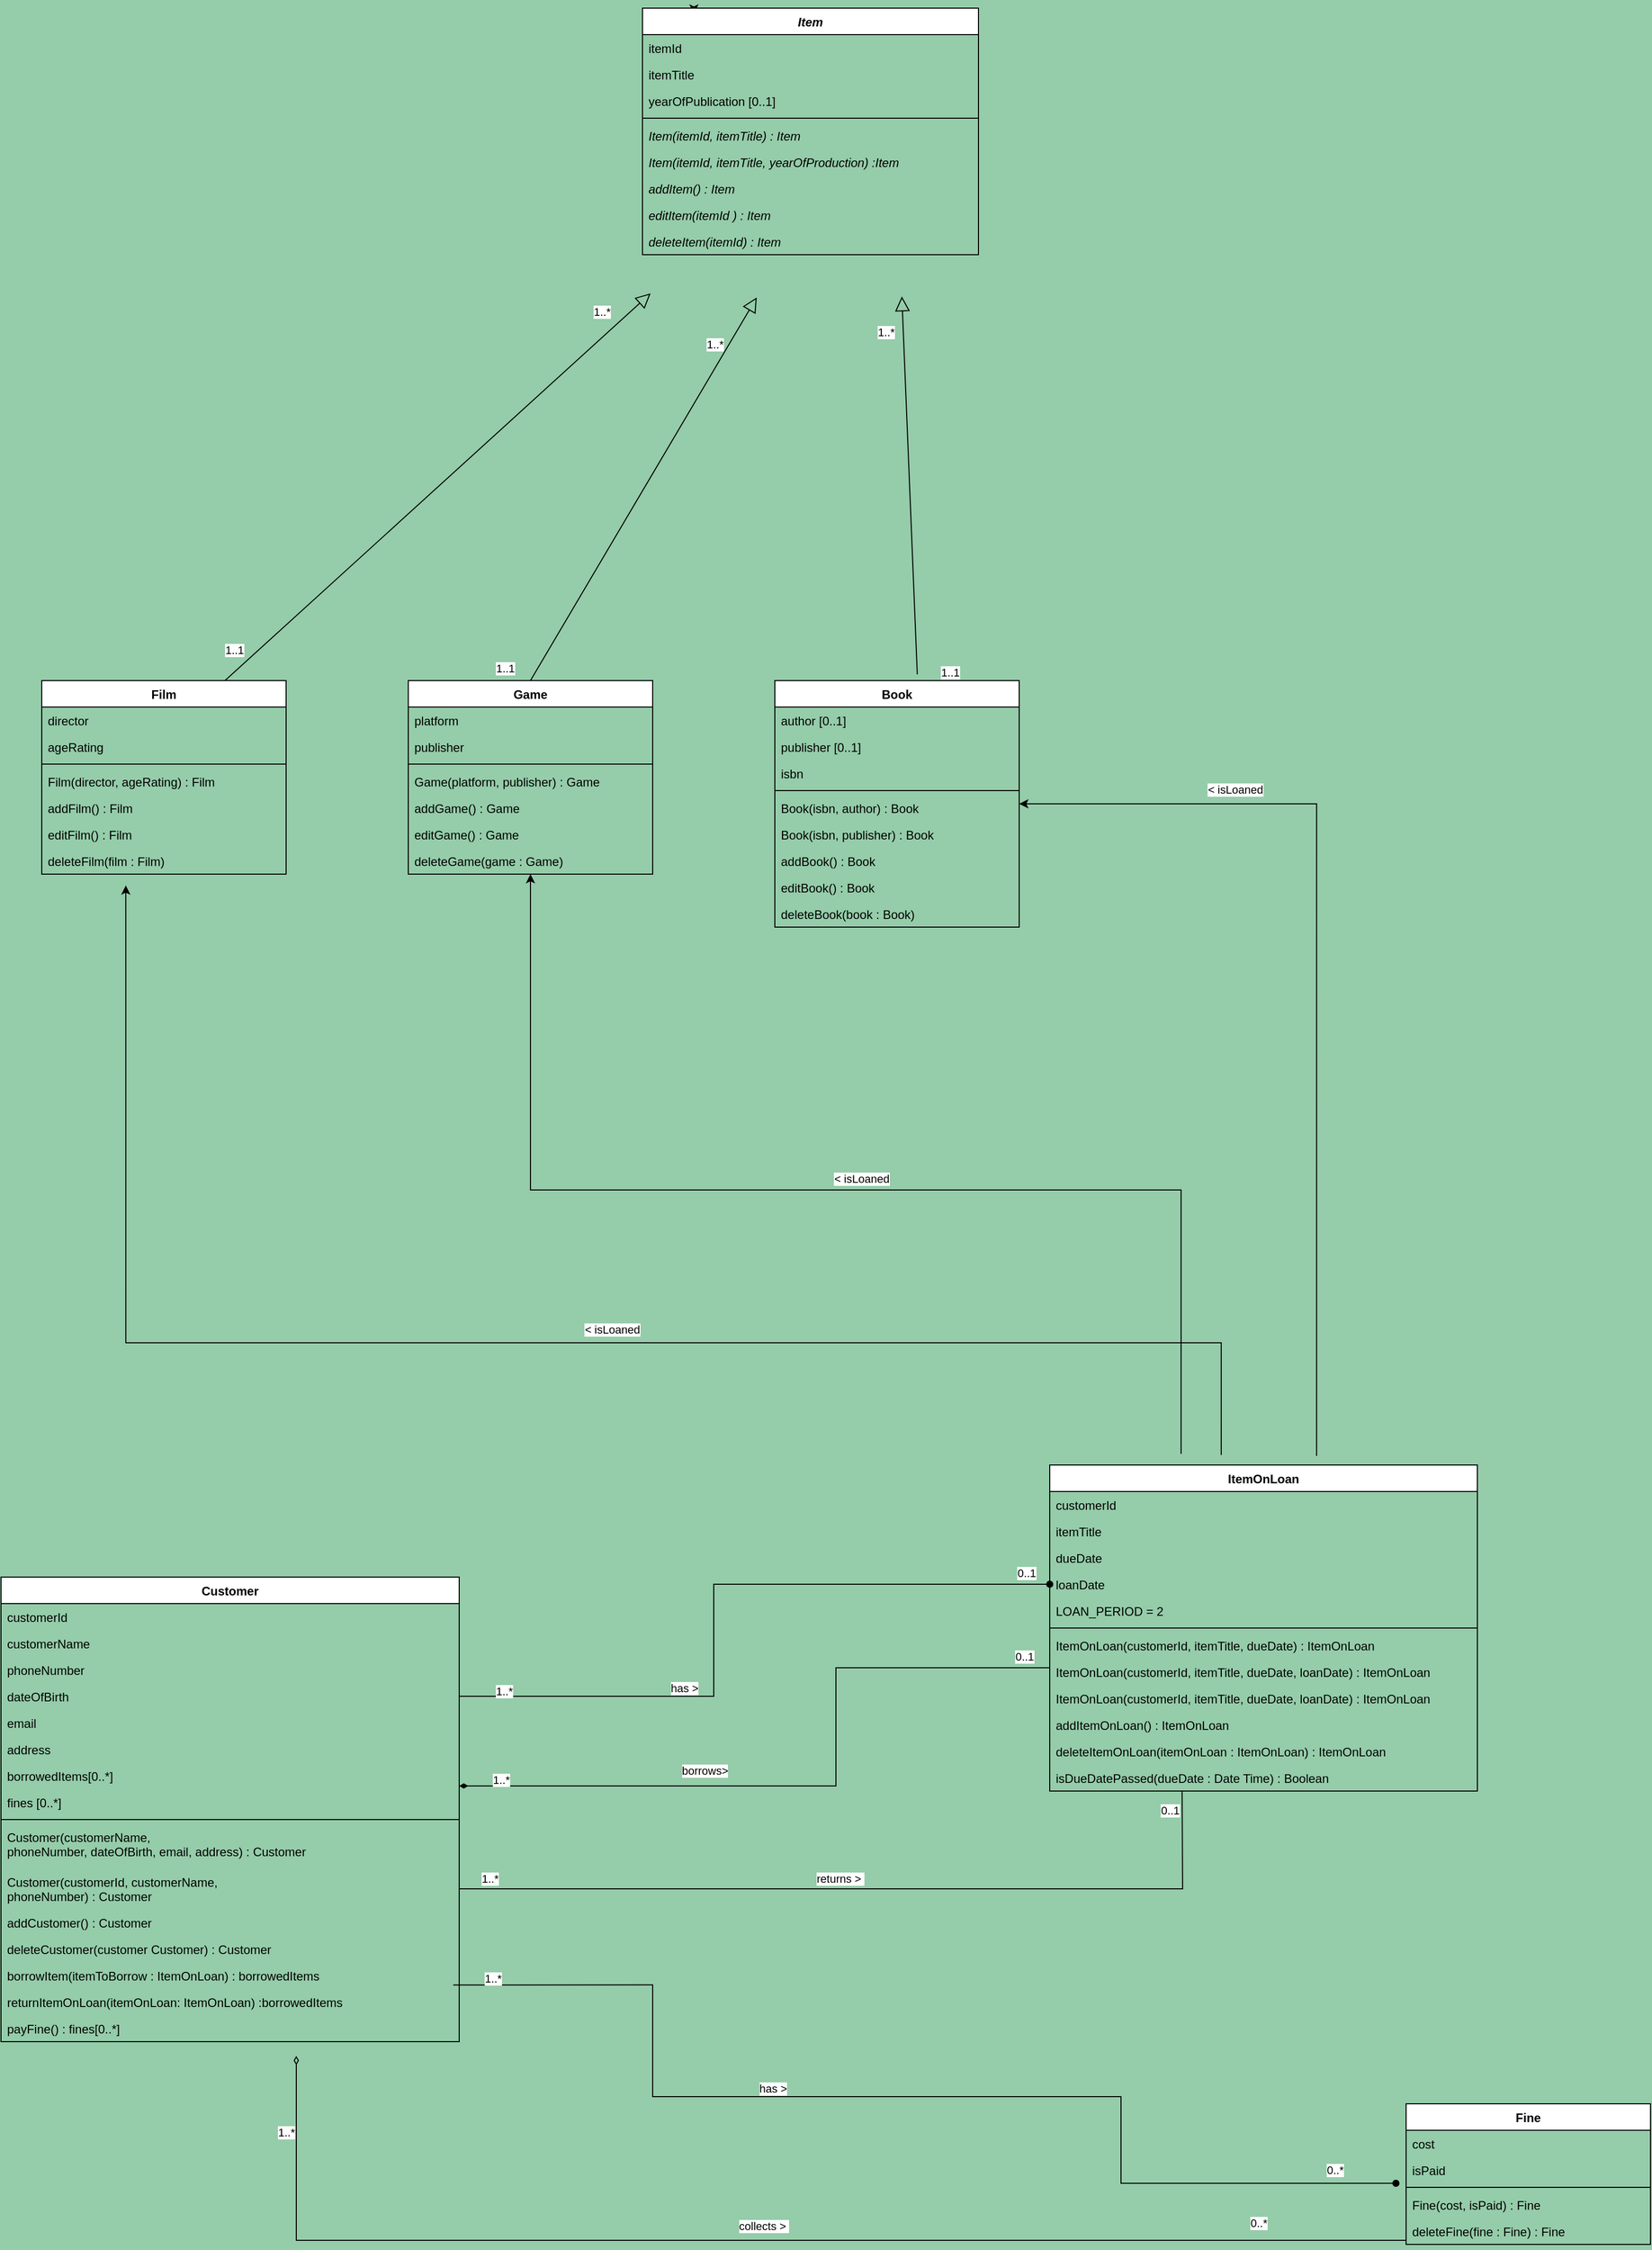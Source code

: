 <mxfile version="13.8.0" type="github">
  <diagram id="C5RBs43oDa-KdzZeNtuy" name="Page-1">
    <mxGraphModel dx="3707" dy="4831" grid="1" gridSize="10" guides="1" tooltips="1" connect="1" arrows="1" fold="1" page="1" pageScale="1" pageWidth="1169" pageHeight="827" background="#95CCA9" math="0" shadow="0">
      <root>
        <mxCell id="WIyWlLk6GJQsqaUBKTNV-0" />
        <mxCell id="WIyWlLk6GJQsqaUBKTNV-1" parent="WIyWlLk6GJQsqaUBKTNV-0" />
        <mxCell id="OOa8Zx6JFRRjNTfHdb-P-46" style="edgeStyle=orthogonalEdgeStyle;rounded=0;orthogonalLoop=1;jettySize=auto;html=1;exitX=0.25;exitY=0;exitDx=0;exitDy=0;entryX=0.153;entryY=0.022;entryDx=0;entryDy=0;entryPerimeter=0;" parent="WIyWlLk6GJQsqaUBKTNV-1" source="OOa8Zx6JFRRjNTfHdb-P-38" target="OOa8Zx6JFRRjNTfHdb-P-38" edge="1">
          <mxGeometry relative="1" as="geometry" />
        </mxCell>
        <mxCell id="OOa8Zx6JFRRjNTfHdb-P-123" style="edgeStyle=orthogonalEdgeStyle;rounded=0;orthogonalLoop=1;jettySize=auto;html=1;startArrow=none;startFill=0;endArrow=diamondThin;endFill=1;" parent="WIyWlLk6GJQsqaUBKTNV-1" source="OOa8Zx6JFRRjNTfHdb-P-61" edge="1">
          <mxGeometry relative="1" as="geometry">
            <Array as="points">
              <mxPoint x="-180" y="-1191" />
              <mxPoint x="-180" y="-1075" />
            </Array>
            <mxPoint x="-550" y="-1075" as="targetPoint" />
          </mxGeometry>
        </mxCell>
        <mxCell id="OOa8Zx6JFRRjNTfHdb-P-129" value="1..*" style="edgeLabel;html=1;align=center;verticalAlign=middle;resizable=0;points=[];" parent="OOa8Zx6JFRRjNTfHdb-P-123" vertex="1" connectable="0">
          <mxGeometry x="0.882" y="-6" relative="1" as="geometry">
            <mxPoint as="offset" />
          </mxGeometry>
        </mxCell>
        <mxCell id="S5NBLpRcLbp1XvmpKD1v-24" value="borrows&amp;gt;" style="edgeLabel;html=1;align=center;verticalAlign=middle;resizable=0;points=[];" parent="OOa8Zx6JFRRjNTfHdb-P-123" vertex="1" connectable="0">
          <mxGeometry x="0.252" y="-15" relative="1" as="geometry">
            <mxPoint x="-20" as="offset" />
          </mxGeometry>
        </mxCell>
        <mxCell id="reEjAdABZrWmajp2sIy9-5" value="0..1" style="edgeLabel;html=1;align=center;verticalAlign=middle;resizable=0;points=[];" parent="OOa8Zx6JFRRjNTfHdb-P-123" vertex="1" connectable="0">
          <mxGeometry x="-0.931" y="-11" relative="1" as="geometry">
            <mxPoint x="-1" as="offset" />
          </mxGeometry>
        </mxCell>
        <mxCell id="OOa8Zx6JFRRjNTfHdb-P-124" style="edgeStyle=orthogonalEdgeStyle;rounded=0;orthogonalLoop=1;jettySize=auto;html=1;startArrow=none;startFill=0;endArrow=diamondThin;endFill=0;exitX=0;exitY=0.5;exitDx=0;exitDy=0;" parent="WIyWlLk6GJQsqaUBKTNV-1" edge="1" source="OOa8Zx6JFRRjNTfHdb-P-162">
          <mxGeometry relative="1" as="geometry">
            <Array as="points">
              <mxPoint x="380" y="-629" />
              <mxPoint x="-710" y="-629" />
            </Array>
            <mxPoint x="380" y="-586.0" as="sourcePoint" />
            <mxPoint x="-710" y="-810" as="targetPoint" />
          </mxGeometry>
        </mxCell>
        <mxCell id="OOa8Zx6JFRRjNTfHdb-P-125" value="0..*" style="edgeLabel;html=1;align=center;verticalAlign=middle;resizable=0;points=[];" parent="OOa8Zx6JFRRjNTfHdb-P-124" vertex="1" connectable="0">
          <mxGeometry x="-0.194" y="-117" relative="1" as="geometry">
            <mxPoint x="361.67" y="100" as="offset" />
          </mxGeometry>
        </mxCell>
        <mxCell id="OOa8Zx6JFRRjNTfHdb-P-130" value="1..*" style="edgeLabel;html=1;align=center;verticalAlign=middle;resizable=0;points=[];" parent="OOa8Zx6JFRRjNTfHdb-P-124" vertex="1" connectable="0">
          <mxGeometry x="0.868" y="-5" relative="1" as="geometry">
            <mxPoint x="-15" y="-10.14" as="offset" />
          </mxGeometry>
        </mxCell>
        <mxCell id="3IWa1ClItNDrsiEhTsQV-49" value="collects &amp;gt;&amp;nbsp;" style="edgeLabel;html=1;align=center;verticalAlign=middle;resizable=0;points=[];" parent="OOa8Zx6JFRRjNTfHdb-P-124" vertex="1" connectable="0">
          <mxGeometry x="0.045" y="-9" relative="1" as="geometry">
            <mxPoint x="28.57" y="-5" as="offset" />
          </mxGeometry>
        </mxCell>
        <mxCell id="OOa8Zx6JFRRjNTfHdb-P-164" style="edgeStyle=orthogonalEdgeStyle;rounded=0;orthogonalLoop=1;jettySize=auto;html=1;startArrow=oval;startFill=1;endArrow=none;endFill=0;" parent="WIyWlLk6GJQsqaUBKTNV-1" source="OOa8Zx6JFRRjNTfHdb-P-32" edge="1">
          <mxGeometry relative="1" as="geometry">
            <mxPoint x="-550" y="-1163" as="targetPoint" />
            <Array as="points">
              <mxPoint x="-300" y="-1273" />
              <mxPoint x="-300" y="-1163" />
            </Array>
          </mxGeometry>
        </mxCell>
        <mxCell id="OOa8Zx6JFRRjNTfHdb-P-169" value="1..*" style="edgeLabel;html=1;align=center;verticalAlign=middle;resizable=0;points=[];" parent="OOa8Zx6JFRRjNTfHdb-P-164" vertex="1" connectable="0">
          <mxGeometry x="0.869" y="-5" relative="1" as="geometry">
            <mxPoint x="-1" as="offset" />
          </mxGeometry>
        </mxCell>
        <mxCell id="3IWa1ClItNDrsiEhTsQV-50" value="has &amp;gt;" style="edgeLabel;html=1;align=center;verticalAlign=middle;resizable=0;points=[];" parent="OOa8Zx6JFRRjNTfHdb-P-164" vertex="1" connectable="0">
          <mxGeometry x="0.36" y="-8" relative="1" as="geometry">
            <mxPoint as="offset" />
          </mxGeometry>
        </mxCell>
        <mxCell id="reEjAdABZrWmajp2sIy9-6" value="0..1" style="edgeLabel;html=1;align=center;verticalAlign=middle;resizable=0;points=[];" parent="OOa8Zx6JFRRjNTfHdb-P-164" vertex="1" connectable="0">
          <mxGeometry x="-0.935" y="-11" relative="1" as="geometry">
            <mxPoint x="-1" as="offset" />
          </mxGeometry>
        </mxCell>
        <mxCell id="OOa8Zx6JFRRjNTfHdb-P-166" style="edgeStyle=orthogonalEdgeStyle;rounded=0;orthogonalLoop=1;jettySize=auto;html=1;startArrow=oval;startFill=1;endArrow=none;endFill=0;entryX=0.987;entryY=-0.141;entryDx=0;entryDy=0;entryPerimeter=0;" parent="WIyWlLk6GJQsqaUBKTNV-1" target="OOa8Zx6JFRRjNTfHdb-P-174" edge="1">
          <mxGeometry relative="1" as="geometry">
            <mxPoint x="-550" y="-820" as="targetPoint" />
            <Array as="points">
              <mxPoint x="100" y="-685" />
              <mxPoint x="100" y="-770" />
              <mxPoint x="-360" y="-770" />
              <mxPoint x="-360" y="-880" />
            </Array>
            <mxPoint x="370" y="-685" as="sourcePoint" />
          </mxGeometry>
        </mxCell>
        <mxCell id="OOa8Zx6JFRRjNTfHdb-P-167" value="0..*" style="edgeLabel;html=1;align=center;verticalAlign=middle;resizable=0;points=[];" parent="OOa8Zx6JFRRjNTfHdb-P-166" vertex="1" connectable="0">
          <mxGeometry x="-0.742" y="-3" relative="1" as="geometry">
            <mxPoint x="84.29" y="-10" as="offset" />
          </mxGeometry>
        </mxCell>
        <mxCell id="OOa8Zx6JFRRjNTfHdb-P-168" value="1..*" style="edgeLabel;html=1;align=center;verticalAlign=middle;resizable=0;points=[];" parent="OOa8Zx6JFRRjNTfHdb-P-166" vertex="1" connectable="0">
          <mxGeometry x="0.93" y="-7" relative="1" as="geometry">
            <mxPoint as="offset" />
          </mxGeometry>
        </mxCell>
        <mxCell id="3IWa1ClItNDrsiEhTsQV-48" value="has &amp;gt;" style="edgeLabel;html=1;align=center;verticalAlign=middle;resizable=0;points=[];" parent="OOa8Zx6JFRRjNTfHdb-P-166" vertex="1" connectable="0">
          <mxGeometry x="0.247" y="-8" relative="1" as="geometry">
            <mxPoint x="1" as="offset" />
          </mxGeometry>
        </mxCell>
        <mxCell id="S5NBLpRcLbp1XvmpKD1v-16" style="edgeStyle=orthogonalEdgeStyle;rounded=0;orthogonalLoop=1;jettySize=auto;html=1;entryX=0.624;entryY=-0.028;entryDx=0;entryDy=0;entryPerimeter=0;startArrow=classic;startFill=1;endArrow=none;endFill=0;" parent="WIyWlLk6GJQsqaUBKTNV-1" source="OOa8Zx6JFRRjNTfHdb-P-48" target="OOa8Zx6JFRRjNTfHdb-P-61" edge="1">
          <mxGeometry relative="1" as="geometry" />
        </mxCell>
        <mxCell id="S5NBLpRcLbp1XvmpKD1v-23" value="&amp;lt; isLoaned" style="edgeLabel;html=1;align=center;verticalAlign=middle;resizable=0;points=[];" parent="S5NBLpRcLbp1XvmpKD1v-16" vertex="1" connectable="0">
          <mxGeometry x="-0.544" y="14" relative="1" as="geometry">
            <mxPoint x="-1" as="offset" />
          </mxGeometry>
        </mxCell>
        <mxCell id="OOa8Zx6JFRRjNTfHdb-P-48" value="Book" style="swimlane;fontStyle=1;align=center;verticalAlign=top;childLayout=stackLayout;horizontal=1;startSize=26;horizontalStack=0;resizeParent=1;resizeParentMax=0;resizeLast=0;collapsible=1;marginBottom=0;" parent="WIyWlLk6GJQsqaUBKTNV-1" vertex="1">
          <mxGeometry x="-240" y="-2160" width="240" height="242" as="geometry" />
        </mxCell>
        <mxCell id="OOa8Zx6JFRRjNTfHdb-P-8" value="author [0..1]" style="text;strokeColor=none;fillColor=none;align=left;verticalAlign=top;spacingLeft=4;spacingRight=4;overflow=hidden;rotatable=0;points=[[0,0.5],[1,0.5]];portConstraint=eastwest;" parent="OOa8Zx6JFRRjNTfHdb-P-48" vertex="1">
          <mxGeometry y="26" width="240" height="26" as="geometry" />
        </mxCell>
        <mxCell id="OOa8Zx6JFRRjNTfHdb-P-10" value="publisher [0..1]" style="text;strokeColor=none;fillColor=none;align=left;verticalAlign=top;spacingLeft=4;spacingRight=4;overflow=hidden;rotatable=0;points=[[0,0.5],[1,0.5]];portConstraint=eastwest;" parent="OOa8Zx6JFRRjNTfHdb-P-48" vertex="1">
          <mxGeometry y="52" width="240" height="26" as="geometry" />
        </mxCell>
        <mxCell id="OOa8Zx6JFRRjNTfHdb-P-9" value="isbn" style="text;strokeColor=none;fillColor=none;align=left;verticalAlign=top;spacingLeft=4;spacingRight=4;overflow=hidden;rotatable=0;points=[[0,0.5],[1,0.5]];portConstraint=eastwest;" parent="OOa8Zx6JFRRjNTfHdb-P-48" vertex="1">
          <mxGeometry y="78" width="240" height="26" as="geometry" />
        </mxCell>
        <mxCell id="OOa8Zx6JFRRjNTfHdb-P-50" value="" style="line;strokeWidth=1;fillColor=none;align=left;verticalAlign=middle;spacingTop=-1;spacingLeft=3;spacingRight=3;rotatable=0;labelPosition=right;points=[];portConstraint=eastwest;" parent="OOa8Zx6JFRRjNTfHdb-P-48" vertex="1">
          <mxGeometry y="104" width="240" height="8" as="geometry" />
        </mxCell>
        <mxCell id="OOa8Zx6JFRRjNTfHdb-P-150" value="Book(isbn, author) : Book" style="text;strokeColor=none;fillColor=none;align=left;verticalAlign=top;spacingLeft=4;spacingRight=4;overflow=hidden;rotatable=0;points=[[0,0.5],[1,0.5]];portConstraint=eastwest;" parent="OOa8Zx6JFRRjNTfHdb-P-48" vertex="1">
          <mxGeometry y="112" width="240" height="26" as="geometry" />
        </mxCell>
        <mxCell id="OOa8Zx6JFRRjNTfHdb-P-151" value="Book(isbn, publisher) : Book" style="text;strokeColor=none;fillColor=none;align=left;verticalAlign=top;spacingLeft=4;spacingRight=4;overflow=hidden;rotatable=0;points=[[0,0.5],[1,0.5]];portConstraint=eastwest;" parent="OOa8Zx6JFRRjNTfHdb-P-48" vertex="1">
          <mxGeometry y="138" width="240" height="26" as="geometry" />
        </mxCell>
        <mxCell id="t2H_Y5Kgu8AQuPbzP4-B-9" value="addBook() : Book" style="text;strokeColor=none;fillColor=none;align=left;verticalAlign=top;spacingLeft=4;spacingRight=4;overflow=hidden;rotatable=0;points=[[0,0.5],[1,0.5]];portConstraint=eastwest;" parent="OOa8Zx6JFRRjNTfHdb-P-48" vertex="1">
          <mxGeometry y="164" width="240" height="26" as="geometry" />
        </mxCell>
        <mxCell id="t2H_Y5Kgu8AQuPbzP4-B-6" value="editBook() : Book" style="text;strokeColor=none;fillColor=none;align=left;verticalAlign=top;spacingLeft=4;spacingRight=4;overflow=hidden;rotatable=0;points=[[0,0.5],[1,0.5]];portConstraint=eastwest;" parent="OOa8Zx6JFRRjNTfHdb-P-48" vertex="1">
          <mxGeometry y="190" width="240" height="26" as="geometry" />
        </mxCell>
        <mxCell id="t2H_Y5Kgu8AQuPbzP4-B-8" value="deleteBook(book : Book)" style="text;strokeColor=none;fillColor=none;align=left;verticalAlign=top;spacingLeft=4;spacingRight=4;overflow=hidden;rotatable=0;points=[[0,0.5],[1,0.5]];portConstraint=eastwest;" parent="OOa8Zx6JFRRjNTfHdb-P-48" vertex="1">
          <mxGeometry y="216" width="240" height="26" as="geometry" />
        </mxCell>
        <mxCell id="S5NBLpRcLbp1XvmpKD1v-15" style="edgeStyle=orthogonalEdgeStyle;rounded=0;orthogonalLoop=1;jettySize=auto;html=1;startArrow=classic;startFill=1;endArrow=none;endFill=0;" parent="WIyWlLk6GJQsqaUBKTNV-1" source="OOa8Zx6JFRRjNTfHdb-P-53" edge="1">
          <mxGeometry relative="1" as="geometry">
            <mxPoint x="159" y="-1401" as="targetPoint" />
            <Array as="points">
              <mxPoint x="-480" y="-1660" />
              <mxPoint x="159" y="-1660" />
            </Array>
          </mxGeometry>
        </mxCell>
        <mxCell id="S5NBLpRcLbp1XvmpKD1v-22" value="&amp;lt; isLoaned" style="edgeLabel;html=1;align=center;verticalAlign=middle;resizable=0;points=[];" parent="S5NBLpRcLbp1XvmpKD1v-15" vertex="1" connectable="0">
          <mxGeometry x="0.053" y="11" relative="1" as="geometry">
            <mxPoint x="-1" as="offset" />
          </mxGeometry>
        </mxCell>
        <mxCell id="OOa8Zx6JFRRjNTfHdb-P-53" value="Game" style="swimlane;fontStyle=1;align=center;verticalAlign=top;childLayout=stackLayout;horizontal=1;startSize=26;horizontalStack=0;resizeParent=1;resizeParentMax=0;resizeLast=0;collapsible=1;marginBottom=0;" parent="WIyWlLk6GJQsqaUBKTNV-1" vertex="1">
          <mxGeometry x="-600" y="-2160" width="240" height="190" as="geometry" />
        </mxCell>
        <mxCell id="OOa8Zx6JFRRjNTfHdb-P-12" value="platform" style="text;strokeColor=none;fillColor=none;align=left;verticalAlign=top;spacingLeft=4;spacingRight=4;overflow=hidden;rotatable=0;points=[[0,0.5],[1,0.5]];portConstraint=eastwest;" parent="OOa8Zx6JFRRjNTfHdb-P-53" vertex="1">
          <mxGeometry y="26" width="240" height="26" as="geometry" />
        </mxCell>
        <mxCell id="OOa8Zx6JFRRjNTfHdb-P-13" value="publisher" style="text;strokeColor=none;fillColor=none;align=left;verticalAlign=top;spacingLeft=4;spacingRight=4;overflow=hidden;rotatable=0;points=[[0,0.5],[1,0.5]];portConstraint=eastwest;" parent="OOa8Zx6JFRRjNTfHdb-P-53" vertex="1">
          <mxGeometry y="52" width="240" height="26" as="geometry" />
        </mxCell>
        <mxCell id="OOa8Zx6JFRRjNTfHdb-P-55" value="" style="line;strokeWidth=1;fillColor=none;align=left;verticalAlign=middle;spacingTop=-1;spacingLeft=3;spacingRight=3;rotatable=0;labelPosition=right;points=[];portConstraint=eastwest;" parent="OOa8Zx6JFRRjNTfHdb-P-53" vertex="1">
          <mxGeometry y="78" width="240" height="8" as="geometry" />
        </mxCell>
        <mxCell id="OOa8Zx6JFRRjNTfHdb-P-152" value="Game(platform, publisher) : Game" style="text;strokeColor=none;fillColor=none;align=left;verticalAlign=top;spacingLeft=4;spacingRight=4;overflow=hidden;rotatable=0;points=[[0,0.5],[1,0.5]];portConstraint=eastwest;" parent="OOa8Zx6JFRRjNTfHdb-P-53" vertex="1">
          <mxGeometry y="86" width="240" height="26" as="geometry" />
        </mxCell>
        <mxCell id="t2H_Y5Kgu8AQuPbzP4-B-12" value="addGame() : Game" style="text;strokeColor=none;fillColor=none;align=left;verticalAlign=top;spacingLeft=4;spacingRight=4;overflow=hidden;rotatable=0;points=[[0,0.5],[1,0.5]];portConstraint=eastwest;" parent="OOa8Zx6JFRRjNTfHdb-P-53" vertex="1">
          <mxGeometry y="112" width="240" height="26" as="geometry" />
        </mxCell>
        <mxCell id="t2H_Y5Kgu8AQuPbzP4-B-11" value="editGame() : Game" style="text;strokeColor=none;fillColor=none;align=left;verticalAlign=top;spacingLeft=4;spacingRight=4;overflow=hidden;rotatable=0;points=[[0,0.5],[1,0.5]];portConstraint=eastwest;" parent="OOa8Zx6JFRRjNTfHdb-P-53" vertex="1">
          <mxGeometry y="138" width="240" height="26" as="geometry" />
        </mxCell>
        <mxCell id="3IWa1ClItNDrsiEhTsQV-0" value="deleteGame(game : Game)" style="text;strokeColor=none;fillColor=none;align=left;verticalAlign=top;spacingLeft=4;spacingRight=4;overflow=hidden;rotatable=0;points=[[0,0.5],[1,0.5]];portConstraint=eastwest;" parent="OOa8Zx6JFRRjNTfHdb-P-53" vertex="1">
          <mxGeometry y="164" width="240" height="26" as="geometry" />
        </mxCell>
        <mxCell id="OOa8Zx6JFRRjNTfHdb-P-57" value="Film" style="swimlane;fontStyle=1;align=center;verticalAlign=top;childLayout=stackLayout;horizontal=1;startSize=26;horizontalStack=0;resizeParent=1;resizeParentMax=0;resizeLast=0;collapsible=1;marginBottom=0;" parent="WIyWlLk6GJQsqaUBKTNV-1" vertex="1">
          <mxGeometry x="-960" y="-2160" width="240" height="190" as="geometry" />
        </mxCell>
        <mxCell id="OOa8Zx6JFRRjNTfHdb-P-17" value="director" style="text;strokeColor=none;fillColor=none;align=left;verticalAlign=top;spacingLeft=4;spacingRight=4;overflow=hidden;rotatable=0;points=[[0,0.5],[1,0.5]];portConstraint=eastwest;" parent="OOa8Zx6JFRRjNTfHdb-P-57" vertex="1">
          <mxGeometry y="26" width="240" height="26" as="geometry" />
        </mxCell>
        <mxCell id="OOa8Zx6JFRRjNTfHdb-P-16" value="ageRating" style="text;strokeColor=none;fillColor=none;align=left;verticalAlign=top;spacingLeft=4;spacingRight=4;overflow=hidden;rotatable=0;points=[[0,0.5],[1,0.5]];portConstraint=eastwest;" parent="OOa8Zx6JFRRjNTfHdb-P-57" vertex="1">
          <mxGeometry y="52" width="240" height="26" as="geometry" />
        </mxCell>
        <mxCell id="OOa8Zx6JFRRjNTfHdb-P-59" value="" style="line;strokeWidth=1;fillColor=none;align=left;verticalAlign=middle;spacingTop=-1;spacingLeft=3;spacingRight=3;rotatable=0;labelPosition=right;points=[];portConstraint=eastwest;" parent="OOa8Zx6JFRRjNTfHdb-P-57" vertex="1">
          <mxGeometry y="78" width="240" height="8" as="geometry" />
        </mxCell>
        <mxCell id="OOa8Zx6JFRRjNTfHdb-P-153" value="Film(director, ageRating) : Film" style="text;strokeColor=none;fillColor=none;align=left;verticalAlign=top;spacingLeft=4;spacingRight=4;overflow=hidden;rotatable=0;points=[[0,0.5],[1,0.5]];portConstraint=eastwest;" parent="OOa8Zx6JFRRjNTfHdb-P-57" vertex="1">
          <mxGeometry y="86" width="240" height="26" as="geometry" />
        </mxCell>
        <mxCell id="t2H_Y5Kgu8AQuPbzP4-B-14" value="addFilm() : Film" style="text;strokeColor=none;fillColor=none;align=left;verticalAlign=top;spacingLeft=4;spacingRight=4;overflow=hidden;rotatable=0;points=[[0,0.5],[1,0.5]];portConstraint=eastwest;" parent="OOa8Zx6JFRRjNTfHdb-P-57" vertex="1">
          <mxGeometry y="112" width="240" height="26" as="geometry" />
        </mxCell>
        <mxCell id="t2H_Y5Kgu8AQuPbzP4-B-13" value="editFilm() : Film" style="text;strokeColor=none;fillColor=none;align=left;verticalAlign=top;spacingLeft=4;spacingRight=4;overflow=hidden;rotatable=0;points=[[0,0.5],[1,0.5]];portConstraint=eastwest;" parent="OOa8Zx6JFRRjNTfHdb-P-57" vertex="1">
          <mxGeometry y="138" width="240" height="26" as="geometry" />
        </mxCell>
        <mxCell id="t2H_Y5Kgu8AQuPbzP4-B-10" value="deleteFilm(film : Film)" style="text;strokeColor=none;fillColor=none;align=left;verticalAlign=top;spacingLeft=4;spacingRight=4;overflow=hidden;rotatable=0;points=[[0,0.5],[1,0.5]];portConstraint=eastwest;" parent="OOa8Zx6JFRRjNTfHdb-P-57" vertex="1">
          <mxGeometry y="164" width="240" height="26" as="geometry" />
        </mxCell>
        <mxCell id="3IWa1ClItNDrsiEhTsQV-11" value="1..1" style="edgeLabel;html=1;align=center;verticalAlign=middle;resizable=0;points=[];" parent="WIyWlLk6GJQsqaUBKTNV-1" vertex="1" connectable="0">
          <mxGeometry x="-844" y="-2166.667" as="geometry">
            <mxPoint x="339" y="-6" as="offset" />
          </mxGeometry>
        </mxCell>
        <mxCell id="3IWa1ClItNDrsiEhTsQV-12" value="1..1" style="edgeLabel;html=1;align=center;verticalAlign=middle;resizable=0;points=[];" parent="WIyWlLk6GJQsqaUBKTNV-1" vertex="1" connectable="0">
          <mxGeometry x="-834" y="-2156.667" as="geometry">
            <mxPoint x="766" y="-12" as="offset" />
          </mxGeometry>
        </mxCell>
        <mxCell id="OOa8Zx6JFRRjNTfHdb-P-38" value="Item" style="swimlane;fontStyle=3;align=center;verticalAlign=top;childLayout=stackLayout;horizontal=1;startSize=26;horizontalStack=0;resizeParent=1;resizeParentMax=0;resizeLast=0;collapsible=1;marginBottom=0;" parent="WIyWlLk6GJQsqaUBKTNV-1" vertex="1">
          <mxGeometry x="-370" y="-2820" width="330" height="242" as="geometry" />
        </mxCell>
        <mxCell id="OOa8Zx6JFRRjNTfHdb-P-47" value="itemId" style="text;strokeColor=none;fillColor=none;align=left;verticalAlign=top;spacingLeft=4;spacingRight=4;overflow=hidden;rotatable=0;points=[[0,0.5],[1,0.5]];portConstraint=eastwest;" parent="OOa8Zx6JFRRjNTfHdb-P-38" vertex="1">
          <mxGeometry y="26" width="330" height="26" as="geometry" />
        </mxCell>
        <mxCell id="OOa8Zx6JFRRjNTfHdb-P-5" value="itemTitle" style="text;strokeColor=none;fillColor=none;align=left;verticalAlign=top;spacingLeft=4;spacingRight=4;overflow=hidden;rotatable=0;points=[[0,0.5],[1,0.5]];portConstraint=eastwest;" parent="OOa8Zx6JFRRjNTfHdb-P-38" vertex="1">
          <mxGeometry y="52" width="330" height="26" as="geometry" />
        </mxCell>
        <mxCell id="OOa8Zx6JFRRjNTfHdb-P-6" value="yearOfPublication [0..1]" style="text;strokeColor=none;fillColor=none;align=left;verticalAlign=top;spacingLeft=4;spacingRight=4;overflow=hidden;rotatable=0;points=[[0,0.5],[1,0.5]];portConstraint=eastwest;" parent="OOa8Zx6JFRRjNTfHdb-P-38" vertex="1">
          <mxGeometry y="78" width="330" height="26" as="geometry" />
        </mxCell>
        <mxCell id="OOa8Zx6JFRRjNTfHdb-P-40" value="" style="line;strokeWidth=1;fillColor=none;align=left;verticalAlign=middle;spacingTop=-1;spacingLeft=3;spacingRight=3;rotatable=0;labelPosition=right;points=[];portConstraint=eastwest;" parent="OOa8Zx6JFRRjNTfHdb-P-38" vertex="1">
          <mxGeometry y="104" width="330" height="8" as="geometry" />
        </mxCell>
        <mxCell id="OOa8Zx6JFRRjNTfHdb-P-149" value="Item(itemId, itemTitle) : Item" style="text;strokeColor=none;fillColor=none;align=left;verticalAlign=top;spacingLeft=4;spacingRight=4;overflow=hidden;rotatable=0;points=[[0,0.5],[1,0.5]];portConstraint=eastwest;fontStyle=2" parent="OOa8Zx6JFRRjNTfHdb-P-38" vertex="1">
          <mxGeometry y="112" width="330" height="26" as="geometry" />
        </mxCell>
        <mxCell id="3IWa1ClItNDrsiEhTsQV-51" value="Item(itemId, itemTitle, yearOfProduction) :Item" style="text;strokeColor=none;fillColor=none;align=left;verticalAlign=top;spacingLeft=4;spacingRight=4;overflow=hidden;rotatable=0;points=[[0,0.5],[1,0.5]];portConstraint=eastwest;fontStyle=2" parent="OOa8Zx6JFRRjNTfHdb-P-38" vertex="1">
          <mxGeometry y="138" width="330" height="26" as="geometry" />
        </mxCell>
        <mxCell id="t2H_Y5Kgu8AQuPbzP4-B-3" value="addItem() : Item" style="text;strokeColor=none;fillColor=none;align=left;verticalAlign=top;spacingLeft=4;spacingRight=4;overflow=hidden;rotatable=0;points=[[0,0.5],[1,0.5]];portConstraint=eastwest;fontStyle=2" parent="OOa8Zx6JFRRjNTfHdb-P-38" vertex="1">
          <mxGeometry y="164" width="330" height="26" as="geometry" />
        </mxCell>
        <mxCell id="t2H_Y5Kgu8AQuPbzP4-B-4" value="editItem(itemId ) : Item" style="text;strokeColor=none;fillColor=none;align=left;verticalAlign=top;spacingLeft=4;spacingRight=4;overflow=hidden;rotatable=0;points=[[0,0.5],[1,0.5]];portConstraint=eastwest;fontStyle=2" parent="OOa8Zx6JFRRjNTfHdb-P-38" vertex="1">
          <mxGeometry y="190" width="330" height="26" as="geometry" />
        </mxCell>
        <mxCell id="OOa8Zx6JFRRjNTfHdb-P-159" value="deleteItem(itemId) : Item" style="text;strokeColor=none;fillColor=none;align=left;verticalAlign=top;spacingLeft=4;spacingRight=4;overflow=hidden;rotatable=0;points=[[0,0.5],[1,0.5]];portConstraint=eastwest;fontStyle=2" parent="OOa8Zx6JFRRjNTfHdb-P-38" vertex="1">
          <mxGeometry y="216" width="330" height="26" as="geometry" />
        </mxCell>
        <mxCell id="3IWa1ClItNDrsiEhTsQV-39" value="" style="endArrow=block;endFill=0;endSize=12;html=1;entryX=0.024;entryY=1.462;entryDx=0;entryDy=0;entryPerimeter=0;" parent="WIyWlLk6GJQsqaUBKTNV-1" edge="1">
          <mxGeometry width="160" relative="1" as="geometry">
            <mxPoint x="-780" y="-2160" as="sourcePoint" />
            <mxPoint x="-362.08" y="-2539.988" as="targetPoint" />
          </mxGeometry>
        </mxCell>
        <mxCell id="3IWa1ClItNDrsiEhTsQV-40" value="1..1" style="edgeLabel;html=1;align=center;verticalAlign=middle;resizable=0;points=[];" parent="3IWa1ClItNDrsiEhTsQV-39" vertex="1" connectable="0">
          <mxGeometry x="-0.909" y="16" relative="1" as="geometry">
            <mxPoint x="1" y="-1" as="offset" />
          </mxGeometry>
        </mxCell>
        <mxCell id="S5NBLpRcLbp1XvmpKD1v-26" value="1..*" style="edgeLabel;html=1;align=center;verticalAlign=middle;resizable=0;points=[];" parent="3IWa1ClItNDrsiEhTsQV-39" vertex="1" connectable="0">
          <mxGeometry x="0.831" y="19" relative="1" as="geometry">
            <mxPoint as="offset" />
          </mxGeometry>
        </mxCell>
        <mxCell id="3IWa1ClItNDrsiEhTsQV-42" value="" style="endArrow=block;endFill=0;endSize=12;html=1;exitX=0.5;exitY=0;exitDx=0;exitDy=0;entryX=0.34;entryY=1.615;entryDx=0;entryDy=0;entryPerimeter=0;" parent="WIyWlLk6GJQsqaUBKTNV-1" source="OOa8Zx6JFRRjNTfHdb-P-53" edge="1">
          <mxGeometry width="160" relative="1" as="geometry">
            <mxPoint x="-260" y="-2130" as="sourcePoint" />
            <mxPoint x="-257.8" y="-2536.01" as="targetPoint" />
          </mxGeometry>
        </mxCell>
        <mxCell id="S5NBLpRcLbp1XvmpKD1v-28" value="1..*" style="edgeLabel;html=1;align=center;verticalAlign=middle;resizable=0;points=[];" parent="3IWa1ClItNDrsiEhTsQV-42" vertex="1" connectable="0">
          <mxGeometry x="0.723" y="12" relative="1" as="geometry">
            <mxPoint as="offset" />
          </mxGeometry>
        </mxCell>
        <mxCell id="3IWa1ClItNDrsiEhTsQV-43" value="" style="endArrow=block;endFill=0;endSize=12;html=1;exitX=0.583;exitY=-0.025;exitDx=0;exitDy=0;exitPerimeter=0;entryX=0.772;entryY=1.577;entryDx=0;entryDy=0;entryPerimeter=0;" parent="WIyWlLk6GJQsqaUBKTNV-1" source="OOa8Zx6JFRRjNTfHdb-P-48" edge="1">
          <mxGeometry width="160" relative="1" as="geometry">
            <mxPoint x="-260" y="-2130" as="sourcePoint" />
            <mxPoint x="-115.24" y="-2536.998" as="targetPoint" />
          </mxGeometry>
        </mxCell>
        <mxCell id="3IWa1ClItNDrsiEhTsQV-44" value="1..*" style="edgeLabel;html=1;align=center;verticalAlign=middle;resizable=0;points=[];" parent="3IWa1ClItNDrsiEhTsQV-43" vertex="1" connectable="0">
          <mxGeometry x="0.818" y="17" relative="1" as="geometry">
            <mxPoint as="offset" />
          </mxGeometry>
        </mxCell>
        <mxCell id="S5NBLpRcLbp1XvmpKD1v-12" style="edgeStyle=orthogonalEdgeStyle;rounded=0;orthogonalLoop=1;jettySize=auto;html=1;startArrow=none;startFill=0;endArrow=classic;endFill=1;exitX=0.401;exitY=-0.031;exitDx=0;exitDy=0;exitPerimeter=0;entryX=0.344;entryY=1.429;entryDx=0;entryDy=0;entryPerimeter=0;" parent="WIyWlLk6GJQsqaUBKTNV-1" source="OOa8Zx6JFRRjNTfHdb-P-61" target="t2H_Y5Kgu8AQuPbzP4-B-10" edge="1">
          <mxGeometry relative="1" as="geometry">
            <mxPoint x="-876" y="-1860" as="targetPoint" />
            <Array as="points">
              <mxPoint x="198" y="-1510" />
              <mxPoint x="-877" y="-1510" />
            </Array>
          </mxGeometry>
        </mxCell>
        <mxCell id="S5NBLpRcLbp1XvmpKD1v-21" value="&amp;lt; isLoaned" style="edgeLabel;html=1;align=center;verticalAlign=middle;resizable=0;points=[];" parent="S5NBLpRcLbp1XvmpKD1v-12" vertex="1" connectable="0">
          <mxGeometry x="-0.133" y="-13" relative="1" as="geometry">
            <mxPoint as="offset" />
          </mxGeometry>
        </mxCell>
        <mxCell id="OOa8Zx6JFRRjNTfHdb-P-61" value="ItemOnLoan" style="swimlane;fontStyle=1;align=center;verticalAlign=top;childLayout=stackLayout;horizontal=1;startSize=26;horizontalStack=0;resizeParent=1;resizeParentMax=0;resizeLast=0;collapsible=1;marginBottom=0;" parent="WIyWlLk6GJQsqaUBKTNV-1" vertex="1">
          <mxGeometry x="30" y="-1390" width="420" height="320" as="geometry" />
        </mxCell>
        <mxCell id="OOa8Zx6JFRRjNTfHdb-P-29" value="customerId" style="text;strokeColor=none;fillColor=none;align=left;verticalAlign=top;spacingLeft=4;spacingRight=4;overflow=hidden;rotatable=0;points=[[0,0.5],[1,0.5]];portConstraint=eastwest;" parent="OOa8Zx6JFRRjNTfHdb-P-61" vertex="1">
          <mxGeometry y="26" width="420" height="26" as="geometry" />
        </mxCell>
        <mxCell id="OOa8Zx6JFRRjNTfHdb-P-30" value="itemTitle" style="text;strokeColor=none;fillColor=none;align=left;verticalAlign=top;spacingLeft=4;spacingRight=4;overflow=hidden;rotatable=0;points=[[0,0.5],[1,0.5]];portConstraint=eastwest;" parent="OOa8Zx6JFRRjNTfHdb-P-61" vertex="1">
          <mxGeometry y="52" width="420" height="26" as="geometry" />
        </mxCell>
        <mxCell id="OOa8Zx6JFRRjNTfHdb-P-31" value="dueDate" style="text;strokeColor=none;fillColor=none;align=left;verticalAlign=top;spacingLeft=4;spacingRight=4;overflow=hidden;rotatable=0;points=[[0,0.5],[1,0.5]];portConstraint=eastwest;" parent="OOa8Zx6JFRRjNTfHdb-P-61" vertex="1">
          <mxGeometry y="78" width="420" height="26" as="geometry" />
        </mxCell>
        <mxCell id="OOa8Zx6JFRRjNTfHdb-P-32" value="loanDate" style="text;strokeColor=none;fillColor=none;align=left;verticalAlign=top;spacingLeft=4;spacingRight=4;overflow=hidden;rotatable=0;points=[[0,0.5],[1,0.5]];portConstraint=eastwest;" parent="OOa8Zx6JFRRjNTfHdb-P-61" vertex="1">
          <mxGeometry y="104" width="420" height="26" as="geometry" />
        </mxCell>
        <mxCell id="S5NBLpRcLbp1XvmpKD1v-35" value="LOAN_PERIOD = 2" style="text;strokeColor=none;fillColor=none;align=left;verticalAlign=top;spacingLeft=4;spacingRight=4;overflow=hidden;rotatable=0;points=[[0,0.5],[1,0.5]];portConstraint=eastwest;" parent="OOa8Zx6JFRRjNTfHdb-P-61" vertex="1">
          <mxGeometry y="130" width="420" height="26" as="geometry" />
        </mxCell>
        <mxCell id="OOa8Zx6JFRRjNTfHdb-P-63" value="" style="line;strokeWidth=1;fillColor=none;align=left;verticalAlign=middle;spacingTop=-1;spacingLeft=3;spacingRight=3;rotatable=0;labelPosition=right;points=[];portConstraint=eastwest;" parent="OOa8Zx6JFRRjNTfHdb-P-61" vertex="1">
          <mxGeometry y="156" width="420" height="8" as="geometry" />
        </mxCell>
        <mxCell id="OOa8Zx6JFRRjNTfHdb-P-155" value="ItemOnLoan(customerId, itemTitle, dueDate) : ItemOnLoan" style="text;strokeColor=none;fillColor=none;align=left;verticalAlign=top;spacingLeft=4;spacingRight=4;overflow=hidden;rotatable=0;points=[[0,0.5],[1,0.5]];portConstraint=eastwest;" parent="OOa8Zx6JFRRjNTfHdb-P-61" vertex="1">
          <mxGeometry y="164" width="420" height="26" as="geometry" />
        </mxCell>
        <mxCell id="reEjAdABZrWmajp2sIy9-4" value="ItemOnLoan(customerId, itemTitle, dueDate, loanDate) : ItemOnLoan" style="text;strokeColor=none;fillColor=none;align=left;verticalAlign=top;spacingLeft=4;spacingRight=4;overflow=hidden;rotatable=0;points=[[0,0.5],[1,0.5]];portConstraint=eastwest;" parent="OOa8Zx6JFRRjNTfHdb-P-61" vertex="1">
          <mxGeometry y="190" width="420" height="26" as="geometry" />
        </mxCell>
        <mxCell id="OOa8Zx6JFRRjNTfHdb-P-154" value="ItemOnLoan(customerId, itemTitle, dueDate, loanDate) : ItemOnLoan" style="text;strokeColor=none;fillColor=none;align=left;verticalAlign=top;spacingLeft=4;spacingRight=4;overflow=hidden;rotatable=0;points=[[0,0.5],[1,0.5]];portConstraint=eastwest;" parent="OOa8Zx6JFRRjNTfHdb-P-61" vertex="1">
          <mxGeometry y="216" width="420" height="26" as="geometry" />
        </mxCell>
        <mxCell id="fvHBKpIhvFRIfqYmbVqE-0" value="addItemOnLoan() : ItemOnLoan" style="text;strokeColor=none;fillColor=none;align=left;verticalAlign=top;spacingLeft=4;spacingRight=4;overflow=hidden;rotatable=0;points=[[0,0.5],[1,0.5]];portConstraint=eastwest;" vertex="1" parent="OOa8Zx6JFRRjNTfHdb-P-61">
          <mxGeometry y="242" width="420" height="26" as="geometry" />
        </mxCell>
        <mxCell id="OOa8Zx6JFRRjNTfHdb-P-161" value="deleteItemOnLoan(itemOnLoan : ItemOnLoan) : ItemOnLoan" style="text;strokeColor=none;fillColor=none;align=left;verticalAlign=top;spacingLeft=4;spacingRight=4;overflow=hidden;rotatable=0;points=[[0,0.5],[1,0.5]];portConstraint=eastwest;" parent="OOa8Zx6JFRRjNTfHdb-P-61" vertex="1">
          <mxGeometry y="268" width="420" height="26" as="geometry" />
        </mxCell>
        <mxCell id="t2H_Y5Kgu8AQuPbzP4-B-1" value="isDueDatePassed(dueDate : Date Time) : Boolean" style="text;strokeColor=none;fillColor=none;align=left;verticalAlign=top;spacingLeft=4;spacingRight=4;overflow=hidden;rotatable=0;points=[[0,0.5],[1,0.5]];portConstraint=eastwest;" parent="OOa8Zx6JFRRjNTfHdb-P-61" vertex="1">
          <mxGeometry y="294" width="420" height="26" as="geometry" />
        </mxCell>
        <mxCell id="OOa8Zx6JFRRjNTfHdb-P-42" value="Customer" style="swimlane;fontStyle=1;align=center;verticalAlign=top;childLayout=stackLayout;horizontal=1;startSize=26;horizontalStack=0;resizeParent=1;resizeParentMax=0;resizeLast=0;collapsible=1;marginBottom=0;" parent="WIyWlLk6GJQsqaUBKTNV-1" vertex="1">
          <mxGeometry x="-1000" y="-1280" width="450" height="456" as="geometry" />
        </mxCell>
        <mxCell id="OOa8Zx6JFRRjNTfHdb-P-20" value="customerId" style="text;strokeColor=none;fillColor=none;align=left;verticalAlign=top;spacingLeft=4;spacingRight=4;overflow=hidden;rotatable=0;points=[[0,0.5],[1,0.5]];portConstraint=eastwest;" parent="OOa8Zx6JFRRjNTfHdb-P-42" vertex="1">
          <mxGeometry y="26" width="450" height="26" as="geometry" />
        </mxCell>
        <mxCell id="OOa8Zx6JFRRjNTfHdb-P-21" value="customerName" style="text;strokeColor=none;fillColor=none;align=left;verticalAlign=top;spacingLeft=4;spacingRight=4;overflow=hidden;rotatable=0;points=[[0,0.5],[1,0.5]];portConstraint=eastwest;" parent="OOa8Zx6JFRRjNTfHdb-P-42" vertex="1">
          <mxGeometry y="52" width="450" height="26" as="geometry" />
        </mxCell>
        <mxCell id="OOa8Zx6JFRRjNTfHdb-P-22" value="phoneNumber" style="text;strokeColor=none;fillColor=none;align=left;verticalAlign=top;spacingLeft=4;spacingRight=4;overflow=hidden;rotatable=0;points=[[0,0.5],[1,0.5]];portConstraint=eastwest;" parent="OOa8Zx6JFRRjNTfHdb-P-42" vertex="1">
          <mxGeometry y="78" width="450" height="26" as="geometry" />
        </mxCell>
        <mxCell id="OOa8Zx6JFRRjNTfHdb-P-24" value="dateOfBirth" style="text;strokeColor=none;fillColor=none;align=left;verticalAlign=top;spacingLeft=4;spacingRight=4;overflow=hidden;rotatable=0;points=[[0,0.5],[1,0.5]];portConstraint=eastwest;" parent="OOa8Zx6JFRRjNTfHdb-P-42" vertex="1">
          <mxGeometry y="104" width="450" height="26" as="geometry" />
        </mxCell>
        <mxCell id="OOa8Zx6JFRRjNTfHdb-P-26" value="email" style="text;strokeColor=none;fillColor=none;align=left;verticalAlign=top;spacingLeft=4;spacingRight=4;overflow=hidden;rotatable=0;points=[[0,0.5],[1,0.5]];portConstraint=eastwest;" parent="OOa8Zx6JFRRjNTfHdb-P-42" vertex="1">
          <mxGeometry y="130" width="450" height="26" as="geometry" />
        </mxCell>
        <mxCell id="OOa8Zx6JFRRjNTfHdb-P-25" value="address" style="text;strokeColor=none;fillColor=none;align=left;verticalAlign=top;spacingLeft=4;spacingRight=4;overflow=hidden;rotatable=0;points=[[0,0.5],[1,0.5]];portConstraint=eastwest;" parent="OOa8Zx6JFRRjNTfHdb-P-42" vertex="1">
          <mxGeometry y="156" width="450" height="26" as="geometry" />
        </mxCell>
        <mxCell id="S5NBLpRcLbp1XvmpKD1v-0" value="borrowedItems[0..*]" style="text;strokeColor=none;fillColor=none;align=left;verticalAlign=top;spacingLeft=4;spacingRight=4;overflow=hidden;rotatable=0;points=[[0,0.5],[1,0.5]];portConstraint=eastwest;" parent="OOa8Zx6JFRRjNTfHdb-P-42" vertex="1">
          <mxGeometry y="182" width="450" height="26" as="geometry" />
        </mxCell>
        <mxCell id="OOa8Zx6JFRRjNTfHdb-P-27" value="fines [0..*]" style="text;strokeColor=none;fillColor=none;align=left;verticalAlign=top;spacingLeft=4;spacingRight=4;overflow=hidden;rotatable=0;points=[[0,0.5],[1,0.5]];portConstraint=eastwest;" parent="OOa8Zx6JFRRjNTfHdb-P-42" vertex="1">
          <mxGeometry y="208" width="450" height="26" as="geometry" />
        </mxCell>
        <mxCell id="OOa8Zx6JFRRjNTfHdb-P-44" value="" style="line;strokeWidth=1;fillColor=none;align=left;verticalAlign=middle;spacingTop=-1;spacingLeft=3;spacingRight=3;rotatable=0;labelPosition=right;points=[];portConstraint=eastwest;" parent="OOa8Zx6JFRRjNTfHdb-P-42" vertex="1">
          <mxGeometry y="234" width="450" height="8" as="geometry" />
        </mxCell>
        <mxCell id="OOa8Zx6JFRRjNTfHdb-P-147" value="Customer(customerName,&#xa;phoneNumber, dateOfBirth, email, address) : Customer" style="text;strokeColor=none;fillColor=none;align=left;verticalAlign=top;spacingLeft=4;spacingRight=4;overflow=hidden;rotatable=0;points=[[0,0.5],[1,0.5]];portConstraint=eastwest;" parent="OOa8Zx6JFRRjNTfHdb-P-42" vertex="1">
          <mxGeometry y="242" width="450" height="44" as="geometry" />
        </mxCell>
        <mxCell id="OOa8Zx6JFRRjNTfHdb-P-148" value="Customer(customerId, customerName, &#xa;phoneNumber) : Customer" style="text;strokeColor=none;fillColor=none;align=left;verticalAlign=top;spacingLeft=4;spacingRight=4;overflow=hidden;rotatable=0;points=[[0,0.5],[1,0.5]];portConstraint=eastwest;" parent="OOa8Zx6JFRRjNTfHdb-P-42" vertex="1">
          <mxGeometry y="286" width="450" height="40" as="geometry" />
        </mxCell>
        <mxCell id="t2H_Y5Kgu8AQuPbzP4-B-0" value="addCustomer() : Customer" style="text;strokeColor=none;fillColor=none;align=left;verticalAlign=top;spacingLeft=4;spacingRight=4;overflow=hidden;rotatable=0;points=[[0,0.5],[1,0.5]];portConstraint=eastwest;" parent="OOa8Zx6JFRRjNTfHdb-P-42" vertex="1">
          <mxGeometry y="326" width="450" height="26" as="geometry" />
        </mxCell>
        <mxCell id="OOa8Zx6JFRRjNTfHdb-P-160" value="deleteCustomer(customer Customer) : Customer" style="text;strokeColor=none;fillColor=none;align=left;verticalAlign=top;spacingLeft=4;spacingRight=4;overflow=hidden;rotatable=0;points=[[0,0.5],[1,0.5]];portConstraint=eastwest;" parent="OOa8Zx6JFRRjNTfHdb-P-42" vertex="1">
          <mxGeometry y="352" width="450" height="26" as="geometry" />
        </mxCell>
        <mxCell id="OOa8Zx6JFRRjNTfHdb-P-158" value="borrowItem(itemToBorrow : ItemOnLoan) : borrowedItems" style="text;strokeColor=none;fillColor=none;align=left;verticalAlign=top;spacingLeft=4;spacingRight=4;overflow=hidden;rotatable=0;points=[[0,0.5],[1,0.5]];portConstraint=eastwest;fontStyle=0" parent="OOa8Zx6JFRRjNTfHdb-P-42" vertex="1">
          <mxGeometry y="378" width="450" height="26" as="geometry" />
        </mxCell>
        <mxCell id="OOa8Zx6JFRRjNTfHdb-P-174" value="returnItemOnLoan(itemOnLoan: ItemOnLoan) :borrowedItems" style="text;strokeColor=none;fillColor=none;align=left;verticalAlign=top;spacingLeft=4;spacingRight=4;overflow=hidden;rotatable=0;points=[[0,0.5],[1,0.5]];portConstraint=eastwest;" parent="OOa8Zx6JFRRjNTfHdb-P-42" vertex="1">
          <mxGeometry y="404" width="450" height="26" as="geometry" />
        </mxCell>
        <mxCell id="t2H_Y5Kgu8AQuPbzP4-B-16" value="payFine() : fines[0..*]" style="text;strokeColor=none;fillColor=none;align=left;verticalAlign=top;spacingLeft=4;spacingRight=4;overflow=hidden;rotatable=0;points=[[0,0.5],[1,0.5]];portConstraint=eastwest;" parent="OOa8Zx6JFRRjNTfHdb-P-42" vertex="1">
          <mxGeometry y="430" width="450" height="26" as="geometry" />
        </mxCell>
        <mxCell id="OOa8Zx6JFRRjNTfHdb-P-65" value="Fine" style="swimlane;fontStyle=1;align=center;verticalAlign=top;childLayout=stackLayout;horizontal=1;startSize=26;horizontalStack=0;resizeParent=1;resizeParentMax=0;resizeLast=0;collapsible=1;marginBottom=0;" parent="WIyWlLk6GJQsqaUBKTNV-1" vertex="1">
          <mxGeometry x="380" y="-763" width="240" height="138" as="geometry" />
        </mxCell>
        <mxCell id="OOa8Zx6JFRRjNTfHdb-P-34" value="cost" style="text;strokeColor=none;fillColor=none;align=left;verticalAlign=top;spacingLeft=4;spacingRight=4;overflow=hidden;rotatable=0;points=[[0,0.5],[1,0.5]];portConstraint=eastwest;" parent="OOa8Zx6JFRRjNTfHdb-P-65" vertex="1">
          <mxGeometry y="26" width="240" height="26" as="geometry" />
        </mxCell>
        <mxCell id="OOa8Zx6JFRRjNTfHdb-P-36" value="isPaid" style="text;strokeColor=none;fillColor=none;align=left;verticalAlign=top;spacingLeft=4;spacingRight=4;overflow=hidden;rotatable=0;points=[[0,0.5],[1,0.5]];portConstraint=eastwest;" parent="OOa8Zx6JFRRjNTfHdb-P-65" vertex="1">
          <mxGeometry y="52" width="240" height="26" as="geometry" />
        </mxCell>
        <mxCell id="OOa8Zx6JFRRjNTfHdb-P-67" value="" style="line;strokeWidth=1;fillColor=none;align=left;verticalAlign=middle;spacingTop=-1;spacingLeft=3;spacingRight=3;rotatable=0;labelPosition=right;points=[];portConstraint=eastwest;" parent="OOa8Zx6JFRRjNTfHdb-P-65" vertex="1">
          <mxGeometry y="78" width="240" height="8" as="geometry" />
        </mxCell>
        <mxCell id="OOa8Zx6JFRRjNTfHdb-P-157" value="Fine(cost, isPaid) : Fine" style="text;strokeColor=none;fillColor=none;align=left;verticalAlign=top;spacingLeft=4;spacingRight=4;overflow=hidden;rotatable=0;points=[[0,0.5],[1,0.5]];portConstraint=eastwest;" parent="OOa8Zx6JFRRjNTfHdb-P-65" vertex="1">
          <mxGeometry y="86" width="240" height="26" as="geometry" />
        </mxCell>
        <mxCell id="OOa8Zx6JFRRjNTfHdb-P-162" value="deleteFine(fine : Fine) : Fine" style="text;strokeColor=none;fillColor=none;align=left;verticalAlign=top;spacingLeft=4;spacingRight=4;overflow=hidden;rotatable=0;points=[[0,0.5],[1,0.5]];portConstraint=eastwest;" parent="OOa8Zx6JFRRjNTfHdb-P-65" vertex="1">
          <mxGeometry y="112" width="240" height="26" as="geometry" />
        </mxCell>
        <mxCell id="reEjAdABZrWmajp2sIy9-0" style="edgeStyle=orthogonalEdgeStyle;rounded=0;orthogonalLoop=1;jettySize=auto;html=1;endArrow=none;endFill=0;" parent="WIyWlLk6GJQsqaUBKTNV-1" source="OOa8Zx6JFRRjNTfHdb-P-148" edge="1">
          <mxGeometry relative="1" as="geometry">
            <mxPoint x="160" y="-1070" as="targetPoint" />
          </mxGeometry>
        </mxCell>
        <mxCell id="reEjAdABZrWmajp2sIy9-1" value="returns &amp;gt;&amp;nbsp;" style="edgeLabel;html=1;align=center;verticalAlign=middle;resizable=0;points=[];" parent="reEjAdABZrWmajp2sIy9-0" vertex="1" connectable="0">
          <mxGeometry x="0.014" y="37" relative="1" as="geometry">
            <mxPoint x="-35" y="27" as="offset" />
          </mxGeometry>
        </mxCell>
        <mxCell id="reEjAdABZrWmajp2sIy9-3" value="0..1" style="edgeLabel;html=1;align=center;verticalAlign=middle;resizable=0;points=[];" parent="reEjAdABZrWmajp2sIy9-0" vertex="1" connectable="0">
          <mxGeometry x="0.954" y="9" relative="1" as="geometry">
            <mxPoint x="-3" as="offset" />
          </mxGeometry>
        </mxCell>
        <mxCell id="reEjAdABZrWmajp2sIy9-7" value="1..*" style="edgeLabel;html=1;align=center;verticalAlign=middle;resizable=0;points=[];" parent="reEjAdABZrWmajp2sIy9-0" vertex="1" connectable="0">
          <mxGeometry x="-0.927" y="10" relative="1" as="geometry">
            <mxPoint as="offset" />
          </mxGeometry>
        </mxCell>
      </root>
    </mxGraphModel>
  </diagram>
</mxfile>
